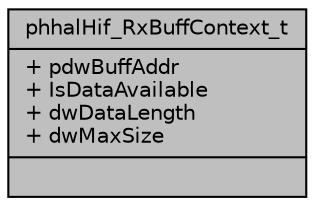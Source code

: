 digraph "phhalHif_RxBuffContext_t"
{
  edge [fontname="Helvetica",fontsize="10",labelfontname="Helvetica",labelfontsize="10"];
  node [fontname="Helvetica",fontsize="10",shape=record];
  Node0 [label="{phhalHif_RxBuffContext_t\n|+ pdwBuffAddr\l+ IsDataAvailable\l+ dwDataLength\l+ dwMaxSize\l|}",height=0.2,width=0.4,color="black", fillcolor="grey75", style="filled", fontcolor="black"];
}
